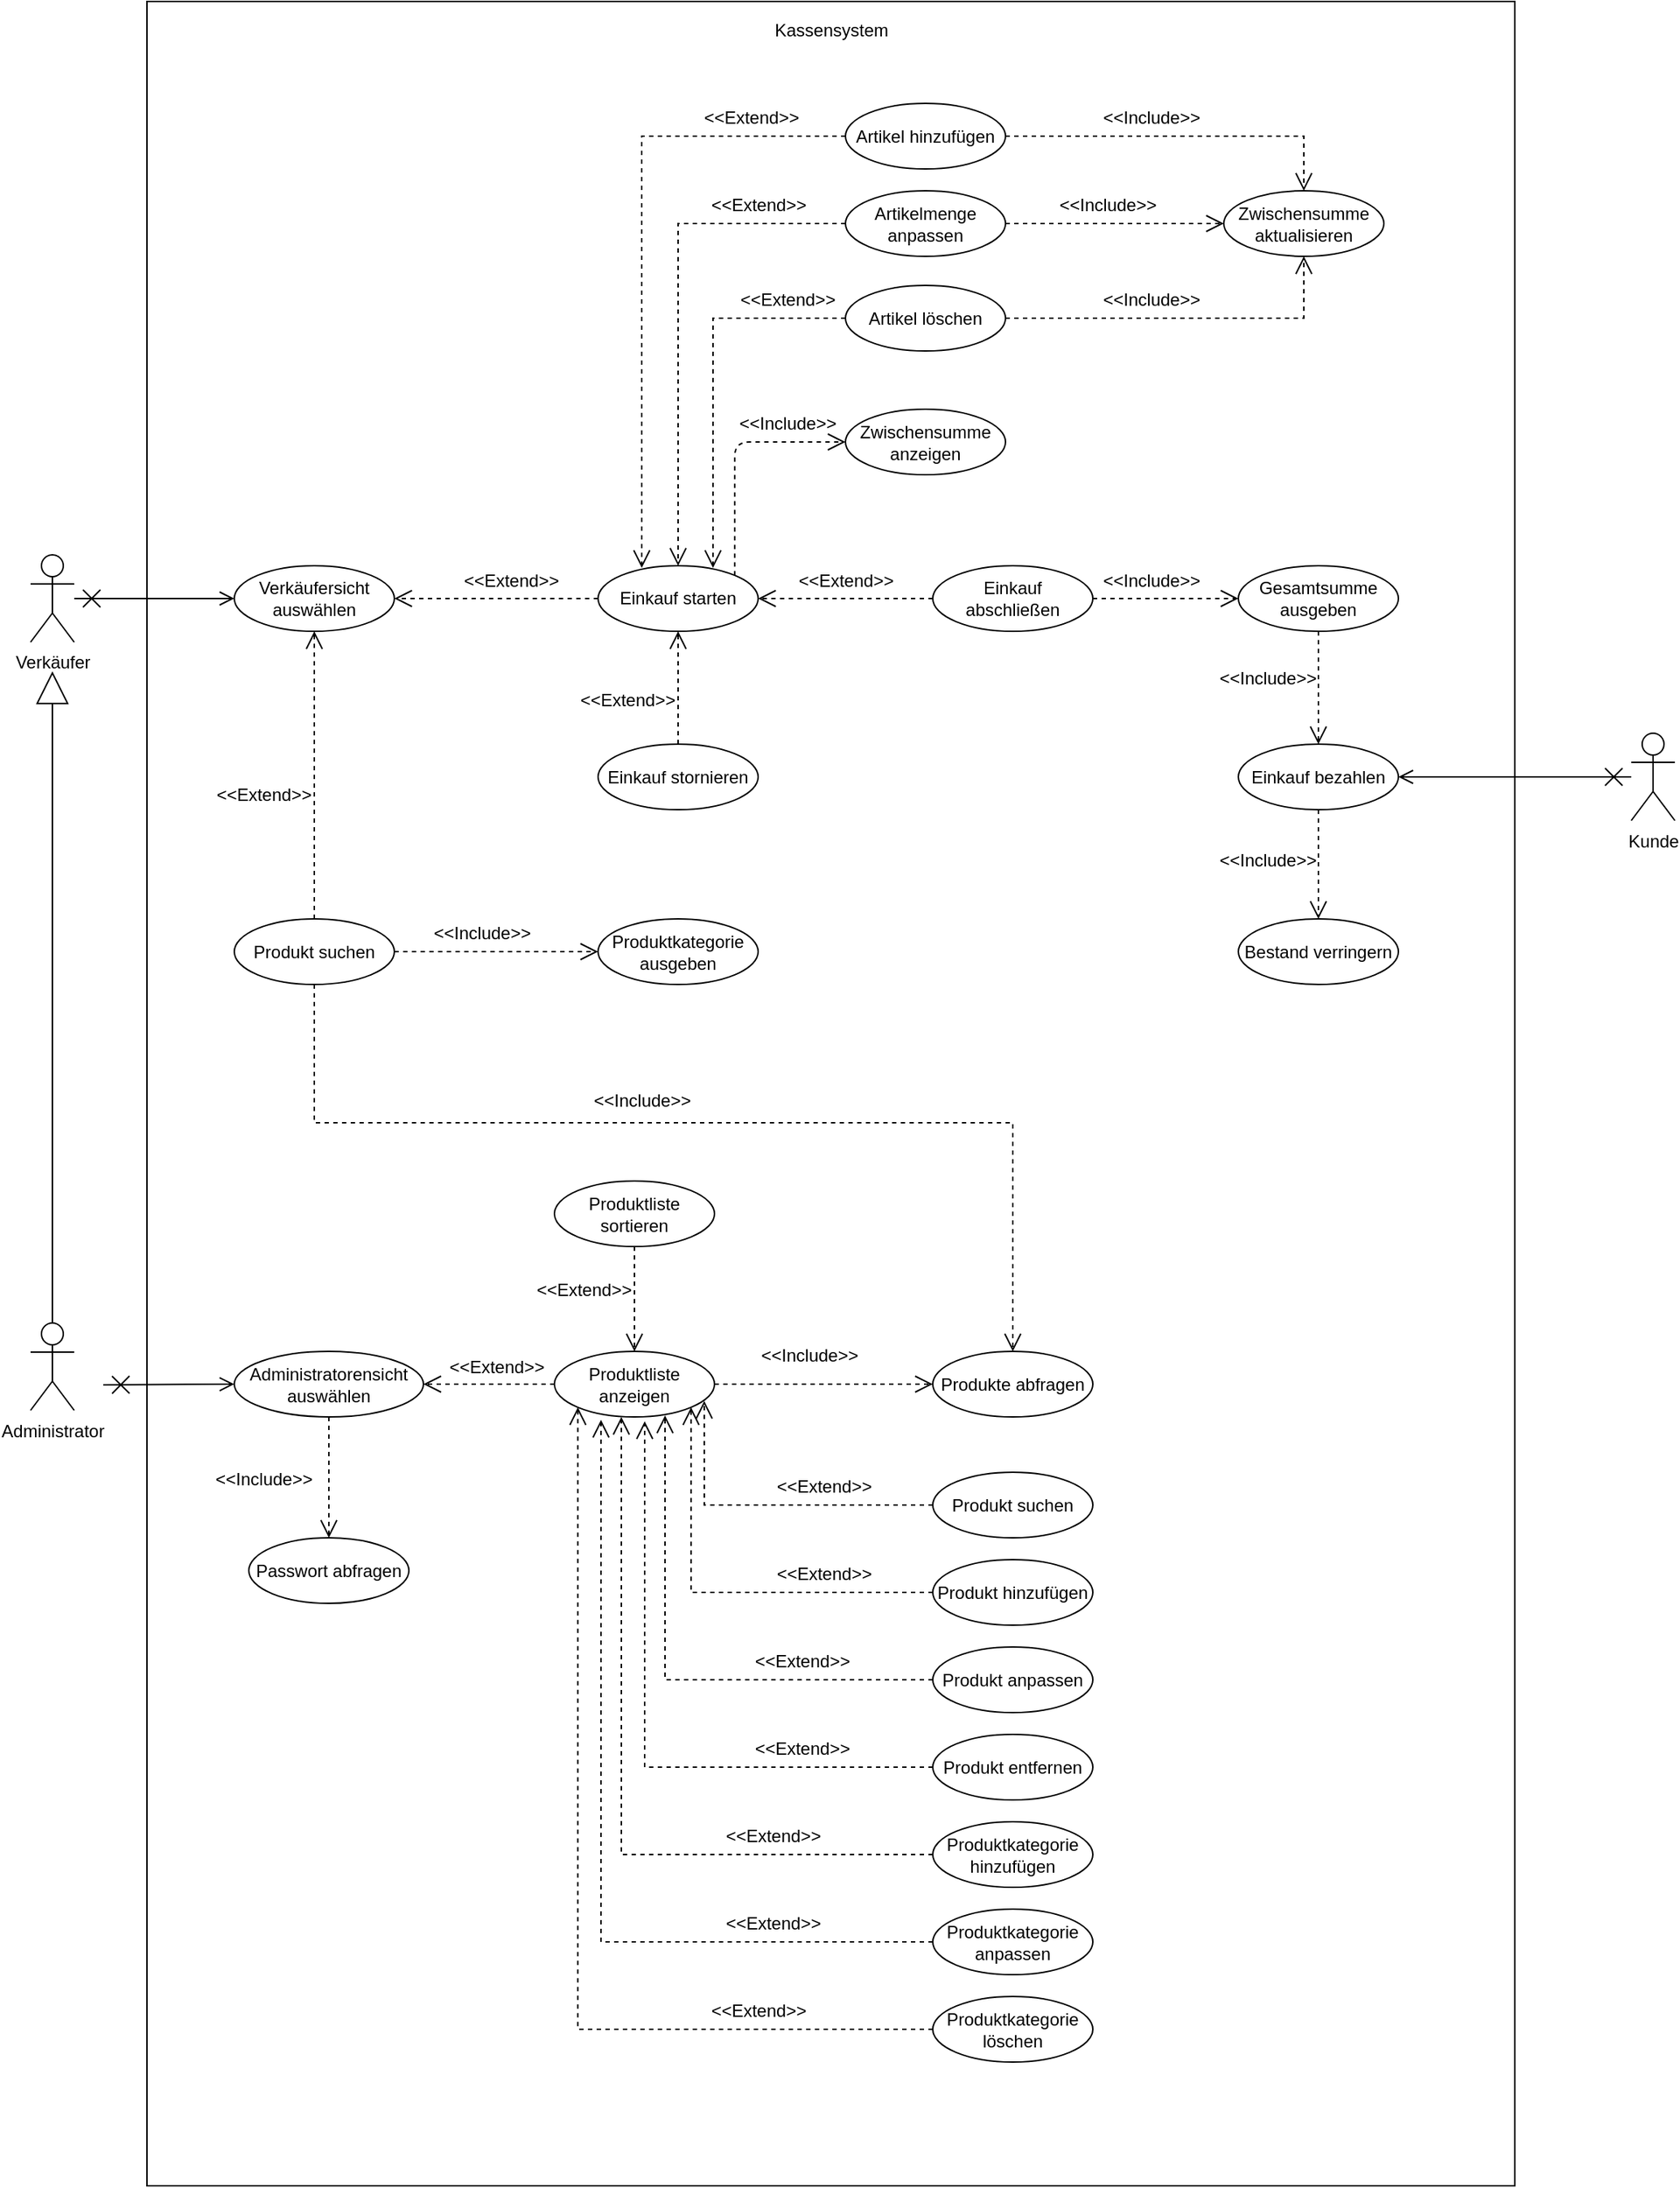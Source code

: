 <mxfile version="14.0.4" type="device"><diagram id="Euusk2yMraPgJ0bqI2mC" name="Page-1"><mxGraphModel dx="2844" dy="2624" grid="1" gridSize="10" guides="1" tooltips="1" connect="1" arrows="1" fold="1" page="1" pageScale="1" pageWidth="850" pageHeight="1100" math="0" shadow="0"><root><mxCell id="0"/><mxCell id="1" parent="0"/><mxCell id="tTuvWZDwPXoPvhI41DVu-1" value="" style="rounded=0;whiteSpace=wrap;html=1;" parent="1" vertex="1"><mxGeometry x="460" y="-150" width="940" height="1500" as="geometry"/></mxCell><mxCell id="tTuvWZDwPXoPvhI41DVu-2" value="Kassensystem" style="text;html=1;align=center;verticalAlign=middle;resizable=0;points=[];autosize=1;" parent="1" vertex="1"><mxGeometry x="885" y="-140" width="90" height="20" as="geometry"/></mxCell><mxCell id="tTuvWZDwPXoPvhI41DVu-7" value="Verkäufersicht auswählen" style="ellipse;whiteSpace=wrap;html=1;" parent="1" vertex="1"><mxGeometry x="520" y="237.5" width="110" height="45" as="geometry"/></mxCell><mxCell id="tTuvWZDwPXoPvhI41DVu-13" value="Verkäufer" style="shape=umlActor;verticalLabelPosition=bottom;verticalAlign=top;html=1;outlineConnect=0;" parent="1" vertex="1"><mxGeometry x="380" y="230" width="30" height="60" as="geometry"/></mxCell><mxCell id="DOxQQy_C45-qGZRSXqC1-117" style="edgeStyle=orthogonalEdgeStyle;rounded=0;orthogonalLoop=1;jettySize=auto;html=1;dashed=1;startSize=6;endArrow=open;endFill=0;endSize=10;" edge="1" parent="1" source="DOxQQy_C45-qGZRSXqC1-4" target="DOxQQy_C45-qGZRSXqC1-27"><mxGeometry relative="1" as="geometry"/></mxCell><mxCell id="DOxQQy_C45-qGZRSXqC1-4" value="Produktliste sortieren" style="ellipse;whiteSpace=wrap;html=1;" vertex="1" parent="1"><mxGeometry x="740" y="660" width="110" height="45" as="geometry"/></mxCell><mxCell id="DOxQQy_C45-qGZRSXqC1-5" value="Passwort abfragen" style="ellipse;whiteSpace=wrap;html=1;" vertex="1" parent="1"><mxGeometry x="530" y="905" width="110" height="45" as="geometry"/></mxCell><mxCell id="DOxQQy_C45-qGZRSXqC1-109" style="edgeStyle=orthogonalEdgeStyle;rounded=0;orthogonalLoop=1;jettySize=auto;html=1;entryX=0.5;entryY=0;entryDx=0;entryDy=0;dashed=1;startSize=6;endArrow=open;endFill=0;endSize=10;" edge="1" parent="1" source="DOxQQy_C45-qGZRSXqC1-6" target="DOxQQy_C45-qGZRSXqC1-5"><mxGeometry relative="1" as="geometry"/></mxCell><mxCell id="DOxQQy_C45-qGZRSXqC1-6" value="Administratorensicht auswählen" style="ellipse;whiteSpace=wrap;html=1;" vertex="1" parent="1"><mxGeometry x="520" y="777" width="130" height="45" as="geometry"/></mxCell><mxCell id="DOxQQy_C45-qGZRSXqC1-100" style="edgeStyle=orthogonalEdgeStyle;rounded=0;orthogonalLoop=1;jettySize=auto;html=1;entryX=0.5;entryY=0;entryDx=0;entryDy=0;dashed=1;startSize=6;endArrow=open;endFill=0;endSize=10;" edge="1" parent="1" source="DOxQQy_C45-qGZRSXqC1-7" target="DOxQQy_C45-qGZRSXqC1-10"><mxGeometry relative="1" as="geometry"/></mxCell><mxCell id="DOxQQy_C45-qGZRSXqC1-7" value="Einkauf bezahlen" style="ellipse;whiteSpace=wrap;html=1;" vertex="1" parent="1"><mxGeometry x="1210" y="360" width="110" height="45" as="geometry"/></mxCell><mxCell id="DOxQQy_C45-qGZRSXqC1-119" style="edgeStyle=orthogonalEdgeStyle;rounded=0;orthogonalLoop=1;jettySize=auto;html=1;entryX=0.5;entryY=0;entryDx=0;entryDy=0;dashed=1;startSize=6;endArrow=open;endFill=0;endSize=10;" edge="1" parent="1" source="DOxQQy_C45-qGZRSXqC1-8" target="DOxQQy_C45-qGZRSXqC1-25"><mxGeometry relative="1" as="geometry"><Array as="points"><mxPoint x="575" y="620"/><mxPoint x="1055" y="620"/></Array></mxGeometry></mxCell><mxCell id="DOxQQy_C45-qGZRSXqC1-8" value="Produkt suchen" style="ellipse;whiteSpace=wrap;html=1;" vertex="1" parent="1"><mxGeometry x="520" y="480" width="110" height="45" as="geometry"/></mxCell><mxCell id="DOxQQy_C45-qGZRSXqC1-9" value="Einkauf stornieren" style="ellipse;whiteSpace=wrap;html=1;" vertex="1" parent="1"><mxGeometry x="770" y="360" width="110" height="45" as="geometry"/></mxCell><mxCell id="DOxQQy_C45-qGZRSXqC1-10" value="Bestand verringern" style="ellipse;whiteSpace=wrap;html=1;" vertex="1" parent="1"><mxGeometry x="1210" y="480" width="110" height="45" as="geometry"/></mxCell><mxCell id="DOxQQy_C45-qGZRSXqC1-104" style="edgeStyle=orthogonalEdgeStyle;rounded=0;orthogonalLoop=1;jettySize=auto;html=1;dashed=1;startSize=6;endArrow=open;endFill=0;endSize=10;" edge="1" parent="1" source="DOxQQy_C45-qGZRSXqC1-11" target="DOxQQy_C45-qGZRSXqC1-7"><mxGeometry relative="1" as="geometry"/></mxCell><mxCell id="DOxQQy_C45-qGZRSXqC1-11" value="Gesamtsumme ausgeben" style="ellipse;whiteSpace=wrap;html=1;" vertex="1" parent="1"><mxGeometry x="1210" y="237.5" width="110" height="45" as="geometry"/></mxCell><mxCell id="DOxQQy_C45-qGZRSXqC1-98" style="edgeStyle=orthogonalEdgeStyle;rounded=0;orthogonalLoop=1;jettySize=auto;html=1;dashed=1;startSize=6;endArrow=open;endFill=0;endSize=10;" edge="1" parent="1" source="DOxQQy_C45-qGZRSXqC1-12" target="DOxQQy_C45-qGZRSXqC1-11"><mxGeometry relative="1" as="geometry"/></mxCell><mxCell id="DOxQQy_C45-qGZRSXqC1-12" value="Einkauf abschließen" style="ellipse;whiteSpace=wrap;html=1;" vertex="1" parent="1"><mxGeometry x="1000" y="237.5" width="110" height="45" as="geometry"/></mxCell><mxCell id="DOxQQy_C45-qGZRSXqC1-13" value="Zwischensumme anzeigen" style="ellipse;whiteSpace=wrap;html=1;" vertex="1" parent="1"><mxGeometry x="940" y="130" width="110" height="45" as="geometry"/></mxCell><mxCell id="DOxQQy_C45-qGZRSXqC1-14" value="Einkauf starten" style="ellipse;whiteSpace=wrap;html=1;" vertex="1" parent="1"><mxGeometry x="770" y="237.5" width="110" height="45" as="geometry"/></mxCell><mxCell id="DOxQQy_C45-qGZRSXqC1-15" value="Zwischensumme aktualisieren" style="ellipse;whiteSpace=wrap;html=1;" vertex="1" parent="1"><mxGeometry x="1200" y="-20" width="110" height="45" as="geometry"/></mxCell><mxCell id="DOxQQy_C45-qGZRSXqC1-84" style="edgeStyle=orthogonalEdgeStyle;rounded=0;orthogonalLoop=1;jettySize=auto;html=1;entryX=0.718;entryY=0.033;entryDx=0;entryDy=0;dashed=1;startSize=6;endArrow=open;endFill=0;endSize=10;entryPerimeter=0;" edge="1" parent="1" source="DOxQQy_C45-qGZRSXqC1-16" target="DOxQQy_C45-qGZRSXqC1-14"><mxGeometry relative="1" as="geometry"/></mxCell><mxCell id="DOxQQy_C45-qGZRSXqC1-93" style="edgeStyle=orthogonalEdgeStyle;rounded=0;orthogonalLoop=1;jettySize=auto;html=1;entryX=0.5;entryY=1;entryDx=0;entryDy=0;dashed=1;startSize=6;endArrow=open;endFill=0;endSize=10;" edge="1" parent="1" source="DOxQQy_C45-qGZRSXqC1-16" target="DOxQQy_C45-qGZRSXqC1-15"><mxGeometry relative="1" as="geometry"/></mxCell><mxCell id="DOxQQy_C45-qGZRSXqC1-16" value="Artikel löschen" style="ellipse;whiteSpace=wrap;html=1;" vertex="1" parent="1"><mxGeometry x="940" y="45" width="110" height="45" as="geometry"/></mxCell><mxCell id="DOxQQy_C45-qGZRSXqC1-85" style="edgeStyle=orthogonalEdgeStyle;rounded=0;orthogonalLoop=1;jettySize=auto;html=1;entryX=0.5;entryY=0;entryDx=0;entryDy=0;dashed=1;startSize=6;endArrow=open;endFill=0;endSize=10;" edge="1" parent="1" source="DOxQQy_C45-qGZRSXqC1-17" target="DOxQQy_C45-qGZRSXqC1-14"><mxGeometry relative="1" as="geometry"/></mxCell><mxCell id="DOxQQy_C45-qGZRSXqC1-92" style="edgeStyle=orthogonalEdgeStyle;rounded=0;orthogonalLoop=1;jettySize=auto;html=1;dashed=1;startSize=6;endArrow=open;endFill=0;endSize=10;" edge="1" parent="1" source="DOxQQy_C45-qGZRSXqC1-17" target="DOxQQy_C45-qGZRSXqC1-15"><mxGeometry relative="1" as="geometry"/></mxCell><mxCell id="DOxQQy_C45-qGZRSXqC1-17" value="Artikelmenge anpassen" style="ellipse;whiteSpace=wrap;html=1;" vertex="1" parent="1"><mxGeometry x="940" y="-20" width="110" height="45" as="geometry"/></mxCell><mxCell id="DOxQQy_C45-qGZRSXqC1-86" style="edgeStyle=orthogonalEdgeStyle;rounded=0;orthogonalLoop=1;jettySize=auto;html=1;entryX=0.273;entryY=0.033;entryDx=0;entryDy=0;dashed=1;startSize=6;endArrow=open;endFill=0;endSize=10;entryPerimeter=0;" edge="1" parent="1" source="DOxQQy_C45-qGZRSXqC1-18" target="DOxQQy_C45-qGZRSXqC1-14"><mxGeometry relative="1" as="geometry"/></mxCell><mxCell id="DOxQQy_C45-qGZRSXqC1-91" style="edgeStyle=orthogonalEdgeStyle;rounded=0;orthogonalLoop=1;jettySize=auto;html=1;entryX=0.5;entryY=0;entryDx=0;entryDy=0;dashed=1;startSize=6;endArrow=open;endFill=0;endSize=10;" edge="1" parent="1" source="DOxQQy_C45-qGZRSXqC1-18" target="DOxQQy_C45-qGZRSXqC1-15"><mxGeometry relative="1" as="geometry"/></mxCell><mxCell id="DOxQQy_C45-qGZRSXqC1-18" value="Artikel hinzufügen" style="ellipse;whiteSpace=wrap;html=1;" vertex="1" parent="1"><mxGeometry x="940" y="-80" width="110" height="45" as="geometry"/></mxCell><mxCell id="DOxQQy_C45-qGZRSXqC1-131" style="edgeStyle=orthogonalEdgeStyle;rounded=0;orthogonalLoop=1;jettySize=auto;html=1;entryX=0;entryY=1;entryDx=0;entryDy=0;dashed=1;startSize=6;endArrow=open;endFill=0;endSize=10;" edge="1" parent="1" source="DOxQQy_C45-qGZRSXqC1-19" target="DOxQQy_C45-qGZRSXqC1-27"><mxGeometry relative="1" as="geometry"/></mxCell><mxCell id="DOxQQy_C45-qGZRSXqC1-19" value="Produktkategorie löschen" style="ellipse;whiteSpace=wrap;html=1;" vertex="1" parent="1"><mxGeometry x="1000" y="1220" width="110" height="45" as="geometry"/></mxCell><mxCell id="DOxQQy_C45-qGZRSXqC1-130" style="edgeStyle=orthogonalEdgeStyle;rounded=0;orthogonalLoop=1;jettySize=auto;html=1;entryX=0.291;entryY=1.044;entryDx=0;entryDy=0;entryPerimeter=0;dashed=1;startSize=6;endArrow=open;endFill=0;endSize=10;" edge="1" parent="1" source="DOxQQy_C45-qGZRSXqC1-20" target="DOxQQy_C45-qGZRSXqC1-27"><mxGeometry relative="1" as="geometry"/></mxCell><mxCell id="DOxQQy_C45-qGZRSXqC1-20" value="Produktkategorie anpassen" style="ellipse;whiteSpace=wrap;html=1;" vertex="1" parent="1"><mxGeometry x="1000" y="1160" width="110" height="45" as="geometry"/></mxCell><mxCell id="DOxQQy_C45-qGZRSXqC1-129" style="edgeStyle=orthogonalEdgeStyle;rounded=0;orthogonalLoop=1;jettySize=auto;html=1;entryX=0.418;entryY=1;entryDx=0;entryDy=0;entryPerimeter=0;dashed=1;startSize=6;endArrow=open;endFill=0;endSize=10;" edge="1" parent="1" source="DOxQQy_C45-qGZRSXqC1-21" target="DOxQQy_C45-qGZRSXqC1-27"><mxGeometry relative="1" as="geometry"/></mxCell><mxCell id="DOxQQy_C45-qGZRSXqC1-21" value="Produktkategorie hinzufügen" style="ellipse;whiteSpace=wrap;html=1;" vertex="1" parent="1"><mxGeometry x="1000" y="1100" width="110" height="45" as="geometry"/></mxCell><mxCell id="DOxQQy_C45-qGZRSXqC1-128" style="edgeStyle=orthogonalEdgeStyle;rounded=0;orthogonalLoop=1;jettySize=auto;html=1;entryX=0.564;entryY=1.067;entryDx=0;entryDy=0;entryPerimeter=0;dashed=1;startSize=6;endArrow=open;endFill=0;endSize=10;" edge="1" parent="1" source="DOxQQy_C45-qGZRSXqC1-22" target="DOxQQy_C45-qGZRSXqC1-27"><mxGeometry relative="1" as="geometry"/></mxCell><mxCell id="DOxQQy_C45-qGZRSXqC1-22" value="Produkt entfernen" style="ellipse;whiteSpace=wrap;html=1;" vertex="1" parent="1"><mxGeometry x="1000" y="1040" width="110" height="45" as="geometry"/></mxCell><mxCell id="DOxQQy_C45-qGZRSXqC1-127" style="edgeStyle=orthogonalEdgeStyle;rounded=0;orthogonalLoop=1;jettySize=auto;html=1;entryX=0.691;entryY=0.978;entryDx=0;entryDy=0;entryPerimeter=0;dashed=1;startSize=6;endArrow=open;endFill=0;endSize=10;" edge="1" parent="1" source="DOxQQy_C45-qGZRSXqC1-23" target="DOxQQy_C45-qGZRSXqC1-27"><mxGeometry relative="1" as="geometry"/></mxCell><mxCell id="DOxQQy_C45-qGZRSXqC1-23" value="Produkt anpassen" style="ellipse;whiteSpace=wrap;html=1;" vertex="1" parent="1"><mxGeometry x="1000" y="980" width="110" height="45" as="geometry"/></mxCell><mxCell id="DOxQQy_C45-qGZRSXqC1-126" style="edgeStyle=orthogonalEdgeStyle;rounded=0;orthogonalLoop=1;jettySize=auto;html=1;entryX=1;entryY=1;entryDx=0;entryDy=0;dashed=1;startSize=6;endArrow=open;endFill=0;endSize=10;" edge="1" parent="1" source="DOxQQy_C45-qGZRSXqC1-24" target="DOxQQy_C45-qGZRSXqC1-27"><mxGeometry relative="1" as="geometry"/></mxCell><mxCell id="DOxQQy_C45-qGZRSXqC1-24" value="Produkt hinzufügen" style="ellipse;whiteSpace=wrap;html=1;" vertex="1" parent="1"><mxGeometry x="1000" y="920" width="110" height="45" as="geometry"/></mxCell><mxCell id="DOxQQy_C45-qGZRSXqC1-25" value="Produkte abfragen" style="ellipse;whiteSpace=wrap;html=1;" vertex="1" parent="1"><mxGeometry x="1000" y="777" width="110" height="45" as="geometry"/></mxCell><mxCell id="DOxQQy_C45-qGZRSXqC1-125" style="edgeStyle=orthogonalEdgeStyle;rounded=0;orthogonalLoop=1;jettySize=auto;html=1;entryX=0.936;entryY=0.756;entryDx=0;entryDy=0;entryPerimeter=0;dashed=1;startSize=6;endArrow=open;endFill=0;endSize=10;" edge="1" parent="1" source="DOxQQy_C45-qGZRSXqC1-26" target="DOxQQy_C45-qGZRSXqC1-27"><mxGeometry relative="1" as="geometry"/></mxCell><mxCell id="DOxQQy_C45-qGZRSXqC1-26" value="Produkt suchen" style="ellipse;whiteSpace=wrap;html=1;" vertex="1" parent="1"><mxGeometry x="1000" y="860" width="110" height="45" as="geometry"/></mxCell><mxCell id="DOxQQy_C45-qGZRSXqC1-116" style="edgeStyle=orthogonalEdgeStyle;rounded=0;orthogonalLoop=1;jettySize=auto;html=1;entryX=1;entryY=0.5;entryDx=0;entryDy=0;dashed=1;startSize=6;endArrow=open;endFill=0;endSize=10;" edge="1" parent="1" source="DOxQQy_C45-qGZRSXqC1-27" target="DOxQQy_C45-qGZRSXqC1-6"><mxGeometry relative="1" as="geometry"/></mxCell><mxCell id="DOxQQy_C45-qGZRSXqC1-118" style="edgeStyle=orthogonalEdgeStyle;rounded=0;orthogonalLoop=1;jettySize=auto;html=1;entryX=0;entryY=0.5;entryDx=0;entryDy=0;dashed=1;startSize=6;endArrow=open;endFill=0;endSize=10;" edge="1" parent="1" source="DOxQQy_C45-qGZRSXqC1-27" target="DOxQQy_C45-qGZRSXqC1-25"><mxGeometry relative="1" as="geometry"/></mxCell><mxCell id="DOxQQy_C45-qGZRSXqC1-27" value="Produktliste anzeigen" style="ellipse;whiteSpace=wrap;html=1;" vertex="1" parent="1"><mxGeometry x="740" y="777" width="110" height="45" as="geometry"/></mxCell><mxCell id="DOxQQy_C45-qGZRSXqC1-34" style="edgeStyle=orthogonalEdgeStyle;rounded=0;orthogonalLoop=1;jettySize=auto;html=1;endArrow=block;endFill=0;startSize=6;endSize=20;" edge="1" parent="1" source="DOxQQy_C45-qGZRSXqC1-29"><mxGeometry relative="1" as="geometry"><mxPoint x="395" y="310" as="targetPoint"/></mxGeometry></mxCell><mxCell id="DOxQQy_C45-qGZRSXqC1-29" value="Administrator" style="shape=umlActor;verticalLabelPosition=bottom;verticalAlign=top;html=1;outlineConnect=0;" vertex="1" parent="1"><mxGeometry x="380" y="757.5" width="30" height="60" as="geometry"/></mxCell><mxCell id="DOxQQy_C45-qGZRSXqC1-33" value="" style="endArrow=open;startArrow=cross;endFill=0;startFill=0;endSize=8;startSize=10;html=1;entryX=0;entryY=0.5;entryDx=0;entryDy=0;" edge="1" parent="1" source="tTuvWZDwPXoPvhI41DVu-13" target="tTuvWZDwPXoPvhI41DVu-7"><mxGeometry width="160" relative="1" as="geometry"><mxPoint x="240" y="440" as="sourcePoint"/><mxPoint x="340" y="620" as="targetPoint"/></mxGeometry></mxCell><mxCell id="DOxQQy_C45-qGZRSXqC1-65" value="" style="endArrow=open;html=1;dashed=1;endFill=0;endSize=10;entryX=1;entryY=0.5;entryDx=0;entryDy=0;exitX=0;exitY=0.5;exitDx=0;exitDy=0;" edge="1" parent="1" source="DOxQQy_C45-qGZRSXqC1-14" target="tTuvWZDwPXoPvhI41DVu-7"><mxGeometry x="220" width="50" height="50" as="geometry"><mxPoint x="220" y="22.5" as="sourcePoint"/><mxPoint x="350" y="22.5" as="targetPoint"/></mxGeometry></mxCell><mxCell id="DOxQQy_C45-qGZRSXqC1-66" value="&amp;lt;&amp;lt;Extend&amp;gt;&amp;gt;" style="text;html=1;align=center;verticalAlign=middle;resizable=0;points=[];autosize=1;" vertex="1" parent="1"><mxGeometry x="670" y="237.5" width="80" height="20" as="geometry"/></mxCell><mxCell id="DOxQQy_C45-qGZRSXqC1-47" value="" style="endArrow=open;html=1;dashed=1;endFill=0;endSize=10;entryX=0.5;entryY=1;entryDx=0;entryDy=0;exitX=0.5;exitY=0;exitDx=0;exitDy=0;" edge="1" parent="1" source="DOxQQy_C45-qGZRSXqC1-9" target="DOxQQy_C45-qGZRSXqC1-14"><mxGeometry x="210" y="41.25" width="50" height="50" as="geometry"><mxPoint x="210" y="63.75" as="sourcePoint"/><mxPoint x="340" y="63.75" as="targetPoint"/></mxGeometry></mxCell><mxCell id="DOxQQy_C45-qGZRSXqC1-48" value="&amp;lt;&amp;lt;Extend&amp;gt;&amp;gt;" style="text;html=1;align=center;verticalAlign=middle;resizable=0;points=[];autosize=1;" vertex="1" parent="1"><mxGeometry x="750" y="320" width="80" height="20" as="geometry"/></mxCell><mxCell id="DOxQQy_C45-qGZRSXqC1-50" value="" style="endArrow=open;html=1;dashed=1;endFill=0;endSize=10;entryX=0.5;entryY=1;entryDx=0;entryDy=0;exitX=0.5;exitY=0;exitDx=0;exitDy=0;" edge="1" parent="1" source="DOxQQy_C45-qGZRSXqC1-8" target="tTuvWZDwPXoPvhI41DVu-7"><mxGeometry x="220" y="97.5" width="50" height="50" as="geometry"><mxPoint x="220" y="120" as="sourcePoint"/><mxPoint x="350" y="120" as="targetPoint"/></mxGeometry></mxCell><mxCell id="DOxQQy_C45-qGZRSXqC1-51" value="&amp;lt;&amp;lt;Extend&amp;gt;&amp;gt;" style="text;html=1;align=center;verticalAlign=middle;resizable=0;points=[];autosize=1;" vertex="1" parent="1"><mxGeometry x="500" y="385" width="80" height="20" as="geometry"/></mxCell><mxCell id="DOxQQy_C45-qGZRSXqC1-81" value="Produktkategorie ausgeben" style="ellipse;whiteSpace=wrap;html=1;" vertex="1" parent="1"><mxGeometry x="770" y="480" width="110" height="45" as="geometry"/></mxCell><mxCell id="DOxQQy_C45-qGZRSXqC1-62" value="" style="endArrow=open;html=1;dashed=1;endFill=0;endSize=10;entryX=0;entryY=0.5;entryDx=0;entryDy=0;exitX=1;exitY=0.5;exitDx=0;exitDy=0;" edge="1" parent="1" source="DOxQQy_C45-qGZRSXqC1-8" target="DOxQQy_C45-qGZRSXqC1-81"><mxGeometry x="160" y="550" width="50" height="50" as="geometry"><mxPoint x="160" y="572.5" as="sourcePoint"/><mxPoint x="290" y="573" as="targetPoint"/></mxGeometry></mxCell><mxCell id="DOxQQy_C45-qGZRSXqC1-63" value="&amp;lt;&amp;lt;Include&amp;gt;&amp;gt;" style="text;html=1;align=center;verticalAlign=middle;resizable=0;points=[];autosize=1;" vertex="1" parent="1"><mxGeometry x="650" y="480" width="80" height="20" as="geometry"/></mxCell><mxCell id="DOxQQy_C45-qGZRSXqC1-53" value="" style="endArrow=open;html=1;dashed=1;endFill=0;endSize=10;entryX=0;entryY=0.5;entryDx=0;entryDy=0;exitX=1;exitY=0;exitDx=0;exitDy=0;edgeStyle=orthogonalEdgeStyle;" edge="1" parent="1" source="DOxQQy_C45-qGZRSXqC1-14" target="DOxQQy_C45-qGZRSXqC1-13"><mxGeometry x="180" y="130" width="50" height="50" as="geometry"><mxPoint x="180" y="152.5" as="sourcePoint"/><mxPoint x="310" y="152.5" as="targetPoint"/><Array as="points"><mxPoint x="864" y="153"/></Array></mxGeometry></mxCell><mxCell id="DOxQQy_C45-qGZRSXqC1-54" value="&amp;lt;&amp;lt;Include&amp;gt;&amp;gt;" style="text;html=1;align=center;verticalAlign=middle;resizable=0;points=[];autosize=1;" vertex="1" parent="1"><mxGeometry x="860" y="130" width="80" height="20" as="geometry"/></mxCell><mxCell id="DOxQQy_C45-qGZRSXqC1-75" value="&amp;lt;&amp;lt;Extend&amp;gt;&amp;gt;" style="text;html=1;align=center;verticalAlign=middle;resizable=0;points=[];autosize=1;" vertex="1" parent="1"><mxGeometry x="835" y="-80" width="80" height="20" as="geometry"/></mxCell><mxCell id="DOxQQy_C45-qGZRSXqC1-87" value="&amp;lt;&amp;lt;Extend&amp;gt;&amp;gt;" style="text;html=1;align=center;verticalAlign=middle;resizable=0;points=[];autosize=1;" vertex="1" parent="1"><mxGeometry x="840" y="-20" width="80" height="20" as="geometry"/></mxCell><mxCell id="DOxQQy_C45-qGZRSXqC1-88" value="&amp;lt;&amp;lt;Include&amp;gt;&amp;gt;" style="text;html=1;align=center;verticalAlign=middle;resizable=0;points=[];autosize=1;" vertex="1" parent="1"><mxGeometry x="1110" y="-80" width="80" height="20" as="geometry"/></mxCell><mxCell id="DOxQQy_C45-qGZRSXqC1-90" value="&amp;lt;&amp;lt;Extend&amp;gt;&amp;gt;" style="text;html=1;align=center;verticalAlign=middle;resizable=0;points=[];autosize=1;" vertex="1" parent="1"><mxGeometry x="860" y="45" width="80" height="20" as="geometry"/></mxCell><mxCell id="DOxQQy_C45-qGZRSXqC1-94" value="&amp;lt;&amp;lt;Include&amp;gt;&amp;gt;" style="text;html=1;align=center;verticalAlign=middle;resizable=0;points=[];autosize=1;" vertex="1" parent="1"><mxGeometry x="1080" y="-20" width="80" height="20" as="geometry"/></mxCell><mxCell id="DOxQQy_C45-qGZRSXqC1-97" value="&amp;lt;&amp;lt;Include&amp;gt;&amp;gt;" style="text;html=1;align=center;verticalAlign=middle;resizable=0;points=[];autosize=1;" vertex="1" parent="1"><mxGeometry x="1110" y="45" width="80" height="20" as="geometry"/></mxCell><mxCell id="DOxQQy_C45-qGZRSXqC1-56" value="" style="endArrow=open;html=1;dashed=1;endFill=0;endSize=10;entryX=1;entryY=0.5;entryDx=0;entryDy=0;exitX=0;exitY=0.5;exitDx=0;exitDy=0;" edge="1" parent="1" source="DOxQQy_C45-qGZRSXqC1-12" target="DOxQQy_C45-qGZRSXqC1-14"><mxGeometry x="170" y="-10" width="50" height="50" as="geometry"><mxPoint x="170" y="12.5" as="sourcePoint"/><mxPoint x="300" y="12.5" as="targetPoint"/></mxGeometry></mxCell><mxCell id="DOxQQy_C45-qGZRSXqC1-57" value="&amp;lt;&amp;lt;Extend&amp;gt;&amp;gt;" style="text;html=1;align=center;verticalAlign=middle;resizable=0;points=[];autosize=1;" vertex="1" parent="1"><mxGeometry x="900" y="237.5" width="80" height="20" as="geometry"/></mxCell><mxCell id="DOxQQy_C45-qGZRSXqC1-69" value="&amp;lt;&amp;lt;Include&amp;gt;&amp;gt;" style="text;html=1;align=center;verticalAlign=middle;resizable=0;points=[];autosize=1;" vertex="1" parent="1"><mxGeometry x="1110" y="237.5" width="80" height="20" as="geometry"/></mxCell><mxCell id="DOxQQy_C45-qGZRSXqC1-101" value="Kunde" style="shape=umlActor;verticalLabelPosition=bottom;verticalAlign=top;html=1;outlineConnect=0;" vertex="1" parent="1"><mxGeometry x="1480" y="352.5" width="30" height="60" as="geometry"/></mxCell><mxCell id="DOxQQy_C45-qGZRSXqC1-102" value="&amp;lt;&amp;lt;Include&amp;gt;&amp;gt;" style="text;html=1;align=center;verticalAlign=middle;resizable=0;points=[];autosize=1;" vertex="1" parent="1"><mxGeometry x="1190" y="305.25" width="80" height="20" as="geometry"/></mxCell><mxCell id="DOxQQy_C45-qGZRSXqC1-103" value="&amp;lt;&amp;lt;Include&amp;gt;&amp;gt;" style="text;html=1;align=center;verticalAlign=middle;resizable=0;points=[];autosize=1;" vertex="1" parent="1"><mxGeometry x="1190" y="430" width="80" height="20" as="geometry"/></mxCell><mxCell id="DOxQQy_C45-qGZRSXqC1-108" value="" style="endArrow=open;startArrow=cross;endFill=0;startFill=0;endSize=8;startSize=10;html=1;entryX=0;entryY=0.5;entryDx=0;entryDy=0;" edge="1" parent="1" target="DOxQQy_C45-qGZRSXqC1-6"><mxGeometry width="160" relative="1" as="geometry"><mxPoint x="430" y="800" as="sourcePoint"/><mxPoint x="320" y="650" as="targetPoint"/></mxGeometry></mxCell><mxCell id="DOxQQy_C45-qGZRSXqC1-113" value="&amp;lt;&amp;lt;Extend&amp;gt;&amp;gt;" style="text;html=1;align=center;verticalAlign=middle;resizable=0;points=[];autosize=1;" vertex="1" parent="1"><mxGeometry x="660" y="777.5" width="80" height="20" as="geometry"/></mxCell><mxCell id="DOxQQy_C45-qGZRSXqC1-114" value="&amp;lt;&amp;lt;Extend&amp;gt;&amp;gt;" style="text;html=1;align=center;verticalAlign=middle;resizable=0;points=[];autosize=1;" vertex="1" parent="1"><mxGeometry x="720" y="725" width="80" height="20" as="geometry"/></mxCell><mxCell id="DOxQQy_C45-qGZRSXqC1-115" value="&amp;lt;&amp;lt;Include&amp;gt;&amp;gt;" style="text;html=1;align=center;verticalAlign=middle;resizable=0;points=[];autosize=1;" vertex="1" parent="1"><mxGeometry x="500" y="855" width="80" height="20" as="geometry"/></mxCell><mxCell id="DOxQQy_C45-qGZRSXqC1-120" value="&amp;lt;&amp;lt;Include&amp;gt;&amp;gt;" style="text;html=1;align=center;verticalAlign=middle;resizable=0;points=[];autosize=1;" vertex="1" parent="1"><mxGeometry x="760" y="595" width="80" height="20" as="geometry"/></mxCell><mxCell id="DOxQQy_C45-qGZRSXqC1-121" value="&amp;lt;&amp;lt;Include&amp;gt;&amp;gt;" style="text;html=1;align=center;verticalAlign=middle;resizable=0;points=[];autosize=1;" vertex="1" parent="1"><mxGeometry x="875" y="770" width="80" height="20" as="geometry"/></mxCell><mxCell id="DOxQQy_C45-qGZRSXqC1-132" value="&amp;lt;&amp;lt;Extend&amp;gt;&amp;gt;" style="text;html=1;align=center;verticalAlign=middle;resizable=0;points=[];autosize=1;" vertex="1" parent="1"><mxGeometry x="885" y="860" width="80" height="20" as="geometry"/></mxCell><mxCell id="DOxQQy_C45-qGZRSXqC1-133" value="&amp;lt;&amp;lt;Extend&amp;gt;&amp;gt;" style="text;html=1;align=center;verticalAlign=middle;resizable=0;points=[];autosize=1;" vertex="1" parent="1"><mxGeometry x="885" y="920" width="80" height="20" as="geometry"/></mxCell><mxCell id="DOxQQy_C45-qGZRSXqC1-134" value="&amp;lt;&amp;lt;Extend&amp;gt;&amp;gt;" style="text;html=1;align=center;verticalAlign=middle;resizable=0;points=[];autosize=1;" vertex="1" parent="1"><mxGeometry x="870" y="980" width="80" height="20" as="geometry"/></mxCell><mxCell id="DOxQQy_C45-qGZRSXqC1-135" value="&amp;lt;&amp;lt;Extend&amp;gt;&amp;gt;" style="text;html=1;align=center;verticalAlign=middle;resizable=0;points=[];autosize=1;" vertex="1" parent="1"><mxGeometry x="870" y="1040" width="80" height="20" as="geometry"/></mxCell><mxCell id="DOxQQy_C45-qGZRSXqC1-136" value="&amp;lt;&amp;lt;Extend&amp;gt;&amp;gt;" style="text;html=1;align=center;verticalAlign=middle;resizable=0;points=[];autosize=1;" vertex="1" parent="1"><mxGeometry x="850" y="1100" width="80" height="20" as="geometry"/></mxCell><mxCell id="DOxQQy_C45-qGZRSXqC1-137" value="&amp;lt;&amp;lt;Extend&amp;gt;&amp;gt;" style="text;html=1;align=center;verticalAlign=middle;resizable=0;points=[];autosize=1;" vertex="1" parent="1"><mxGeometry x="840" y="1220" width="80" height="20" as="geometry"/></mxCell><mxCell id="DOxQQy_C45-qGZRSXqC1-138" value="&amp;lt;&amp;lt;Extend&amp;gt;&amp;gt;" style="text;html=1;align=center;verticalAlign=middle;resizable=0;points=[];autosize=1;" vertex="1" parent="1"><mxGeometry x="850" y="1160" width="80" height="20" as="geometry"/></mxCell><mxCell id="DOxQQy_C45-qGZRSXqC1-139" value="" style="endArrow=open;startArrow=cross;endFill=0;startFill=0;endSize=8;startSize=10;html=1;entryX=1;entryY=0.5;entryDx=0;entryDy=0;" edge="1" parent="1" source="DOxQQy_C45-qGZRSXqC1-101" target="DOxQQy_C45-qGZRSXqC1-7"><mxGeometry width="160" relative="1" as="geometry"><mxPoint x="1540" y="480" as="sourcePoint"/><mxPoint x="1650" y="480" as="targetPoint"/></mxGeometry></mxCell></root></mxGraphModel></diagram></mxfile>